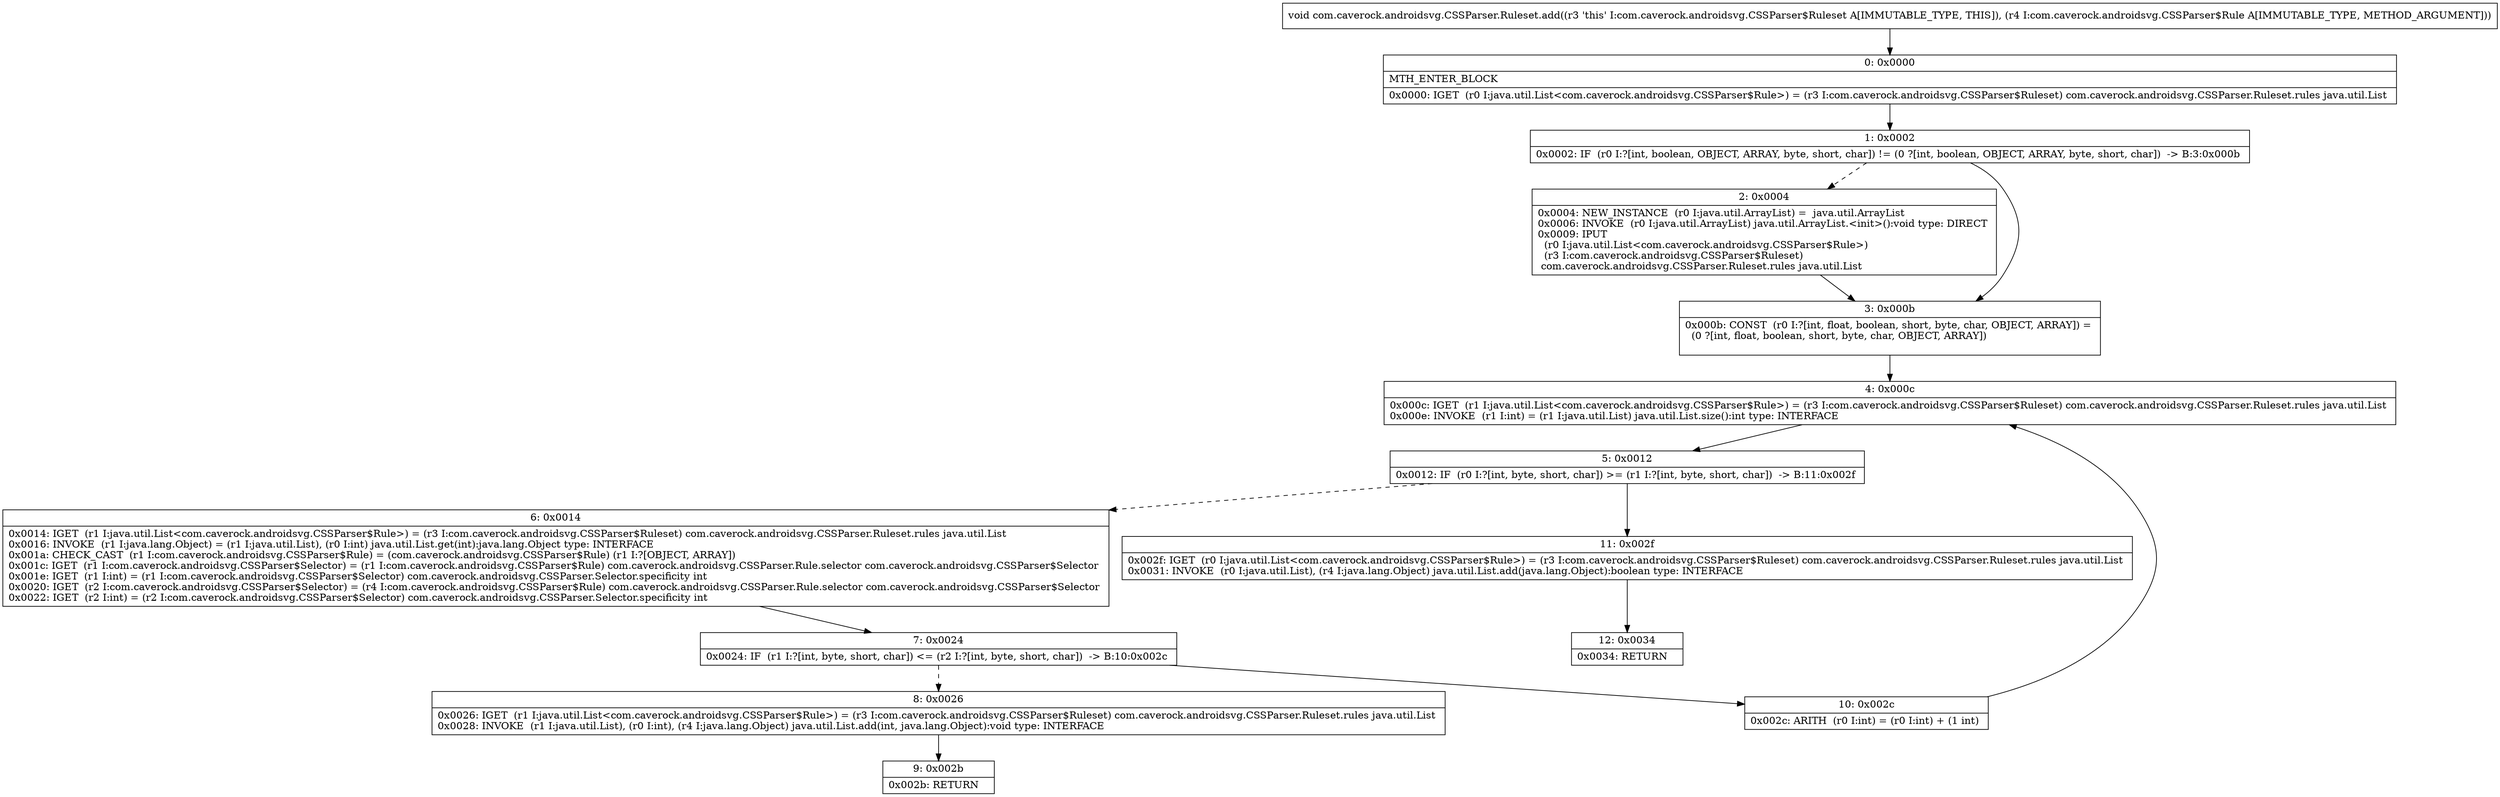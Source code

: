 digraph "CFG forcom.caverock.androidsvg.CSSParser.Ruleset.add(Lcom\/caverock\/androidsvg\/CSSParser$Rule;)V" {
Node_0 [shape=record,label="{0\:\ 0x0000|MTH_ENTER_BLOCK\l|0x0000: IGET  (r0 I:java.util.List\<com.caverock.androidsvg.CSSParser$Rule\>) = (r3 I:com.caverock.androidsvg.CSSParser$Ruleset) com.caverock.androidsvg.CSSParser.Ruleset.rules java.util.List \l}"];
Node_1 [shape=record,label="{1\:\ 0x0002|0x0002: IF  (r0 I:?[int, boolean, OBJECT, ARRAY, byte, short, char]) != (0 ?[int, boolean, OBJECT, ARRAY, byte, short, char])  \-\> B:3:0x000b \l}"];
Node_2 [shape=record,label="{2\:\ 0x0004|0x0004: NEW_INSTANCE  (r0 I:java.util.ArrayList) =  java.util.ArrayList \l0x0006: INVOKE  (r0 I:java.util.ArrayList) java.util.ArrayList.\<init\>():void type: DIRECT \l0x0009: IPUT  \l  (r0 I:java.util.List\<com.caverock.androidsvg.CSSParser$Rule\>)\l  (r3 I:com.caverock.androidsvg.CSSParser$Ruleset)\l com.caverock.androidsvg.CSSParser.Ruleset.rules java.util.List \l}"];
Node_3 [shape=record,label="{3\:\ 0x000b|0x000b: CONST  (r0 I:?[int, float, boolean, short, byte, char, OBJECT, ARRAY]) = \l  (0 ?[int, float, boolean, short, byte, char, OBJECT, ARRAY])\l \l}"];
Node_4 [shape=record,label="{4\:\ 0x000c|0x000c: IGET  (r1 I:java.util.List\<com.caverock.androidsvg.CSSParser$Rule\>) = (r3 I:com.caverock.androidsvg.CSSParser$Ruleset) com.caverock.androidsvg.CSSParser.Ruleset.rules java.util.List \l0x000e: INVOKE  (r1 I:int) = (r1 I:java.util.List) java.util.List.size():int type: INTERFACE \l}"];
Node_5 [shape=record,label="{5\:\ 0x0012|0x0012: IF  (r0 I:?[int, byte, short, char]) \>= (r1 I:?[int, byte, short, char])  \-\> B:11:0x002f \l}"];
Node_6 [shape=record,label="{6\:\ 0x0014|0x0014: IGET  (r1 I:java.util.List\<com.caverock.androidsvg.CSSParser$Rule\>) = (r3 I:com.caverock.androidsvg.CSSParser$Ruleset) com.caverock.androidsvg.CSSParser.Ruleset.rules java.util.List \l0x0016: INVOKE  (r1 I:java.lang.Object) = (r1 I:java.util.List), (r0 I:int) java.util.List.get(int):java.lang.Object type: INTERFACE \l0x001a: CHECK_CAST  (r1 I:com.caverock.androidsvg.CSSParser$Rule) = (com.caverock.androidsvg.CSSParser$Rule) (r1 I:?[OBJECT, ARRAY]) \l0x001c: IGET  (r1 I:com.caverock.androidsvg.CSSParser$Selector) = (r1 I:com.caverock.androidsvg.CSSParser$Rule) com.caverock.androidsvg.CSSParser.Rule.selector com.caverock.androidsvg.CSSParser$Selector \l0x001e: IGET  (r1 I:int) = (r1 I:com.caverock.androidsvg.CSSParser$Selector) com.caverock.androidsvg.CSSParser.Selector.specificity int \l0x0020: IGET  (r2 I:com.caverock.androidsvg.CSSParser$Selector) = (r4 I:com.caverock.androidsvg.CSSParser$Rule) com.caverock.androidsvg.CSSParser.Rule.selector com.caverock.androidsvg.CSSParser$Selector \l0x0022: IGET  (r2 I:int) = (r2 I:com.caverock.androidsvg.CSSParser$Selector) com.caverock.androidsvg.CSSParser.Selector.specificity int \l}"];
Node_7 [shape=record,label="{7\:\ 0x0024|0x0024: IF  (r1 I:?[int, byte, short, char]) \<= (r2 I:?[int, byte, short, char])  \-\> B:10:0x002c \l}"];
Node_8 [shape=record,label="{8\:\ 0x0026|0x0026: IGET  (r1 I:java.util.List\<com.caverock.androidsvg.CSSParser$Rule\>) = (r3 I:com.caverock.androidsvg.CSSParser$Ruleset) com.caverock.androidsvg.CSSParser.Ruleset.rules java.util.List \l0x0028: INVOKE  (r1 I:java.util.List), (r0 I:int), (r4 I:java.lang.Object) java.util.List.add(int, java.lang.Object):void type: INTERFACE \l}"];
Node_9 [shape=record,label="{9\:\ 0x002b|0x002b: RETURN   \l}"];
Node_10 [shape=record,label="{10\:\ 0x002c|0x002c: ARITH  (r0 I:int) = (r0 I:int) + (1 int) \l}"];
Node_11 [shape=record,label="{11\:\ 0x002f|0x002f: IGET  (r0 I:java.util.List\<com.caverock.androidsvg.CSSParser$Rule\>) = (r3 I:com.caverock.androidsvg.CSSParser$Ruleset) com.caverock.androidsvg.CSSParser.Ruleset.rules java.util.List \l0x0031: INVOKE  (r0 I:java.util.List), (r4 I:java.lang.Object) java.util.List.add(java.lang.Object):boolean type: INTERFACE \l}"];
Node_12 [shape=record,label="{12\:\ 0x0034|0x0034: RETURN   \l}"];
MethodNode[shape=record,label="{void com.caverock.androidsvg.CSSParser.Ruleset.add((r3 'this' I:com.caverock.androidsvg.CSSParser$Ruleset A[IMMUTABLE_TYPE, THIS]), (r4 I:com.caverock.androidsvg.CSSParser$Rule A[IMMUTABLE_TYPE, METHOD_ARGUMENT])) }"];
MethodNode -> Node_0;
Node_0 -> Node_1;
Node_1 -> Node_2[style=dashed];
Node_1 -> Node_3;
Node_2 -> Node_3;
Node_3 -> Node_4;
Node_4 -> Node_5;
Node_5 -> Node_6[style=dashed];
Node_5 -> Node_11;
Node_6 -> Node_7;
Node_7 -> Node_8[style=dashed];
Node_7 -> Node_10;
Node_8 -> Node_9;
Node_10 -> Node_4;
Node_11 -> Node_12;
}


